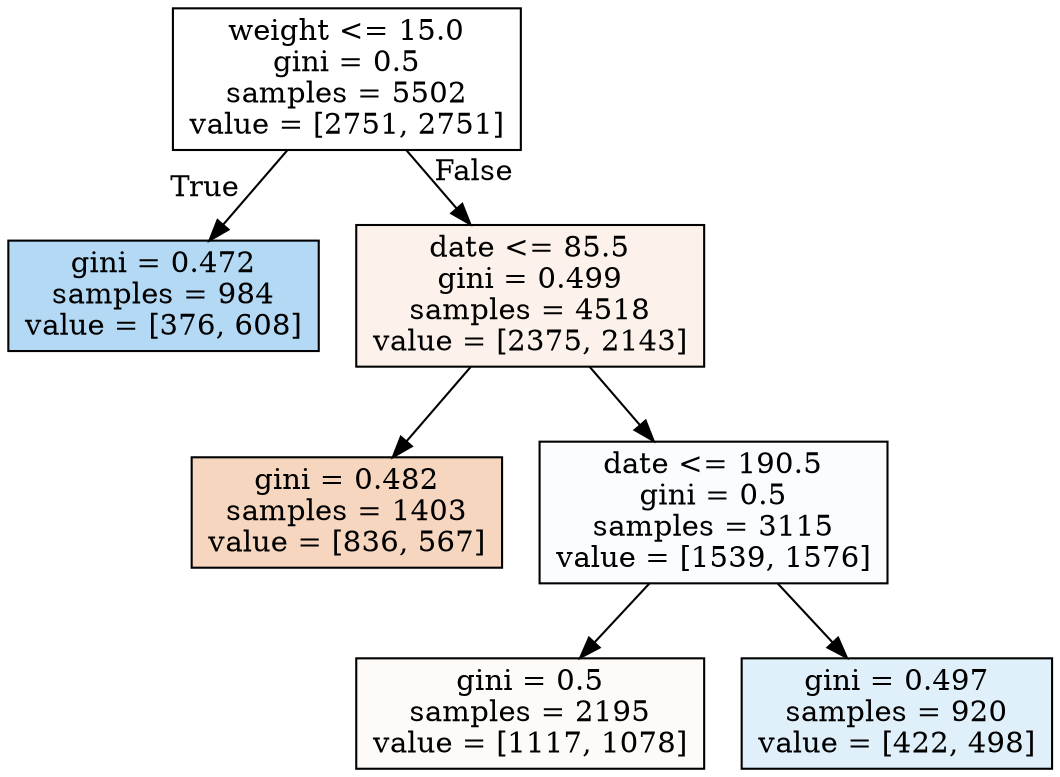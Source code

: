 digraph Tree {
node [shape=box, style="filled", color="black"] ;
0 [label="weight <= 15.0\ngini = 0.5\nsamples = 5502\nvalue = [2751, 2751]", fillcolor="#e5813900"] ;
1 [label="gini = 0.472\nsamples = 984\nvalue = [376, 608]", fillcolor="#399de561"] ;
0 -> 1 [labeldistance=2.5, labelangle=45, headlabel="True"] ;
2 [label="date <= 85.5\ngini = 0.499\nsamples = 4518\nvalue = [2375, 2143]", fillcolor="#e5813919"] ;
0 -> 2 [labeldistance=2.5, labelangle=-45, headlabel="False"] ;
3 [label="gini = 0.482\nsamples = 1403\nvalue = [836, 567]", fillcolor="#e5813952"] ;
2 -> 3 ;
4 [label="date <= 190.5\ngini = 0.5\nsamples = 3115\nvalue = [1539, 1576]", fillcolor="#399de506"] ;
2 -> 4 ;
5 [label="gini = 0.5\nsamples = 2195\nvalue = [1117, 1078]", fillcolor="#e5813909"] ;
4 -> 5 ;
6 [label="gini = 0.497\nsamples = 920\nvalue = [422, 498]", fillcolor="#399de527"] ;
4 -> 6 ;
}